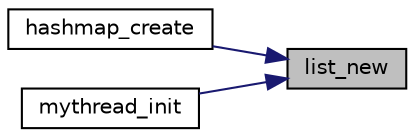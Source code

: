 digraph "list_new"
{
 // LATEX_PDF_SIZE
  edge [fontname="Helvetica",fontsize="10",labelfontname="Helvetica",labelfontsize="10"];
  node [fontname="Helvetica",fontsize="10",shape=record];
  rankdir="RL";
  Node1 [label="list_new",height=0.2,width=0.4,color="black", fillcolor="grey75", style="filled", fontcolor="black",tooltip="Initializes a new list."];
  Node1 -> Node2 [dir="back",color="midnightblue",fontsize="10",style="solid",fontname="Helvetica"];
  Node2 [label="hashmap_create",height=0.2,width=0.4,color="black", fillcolor="white", style="filled",URL="$hm_8c.html#a4daf13745d2c7e59baf9124b0cd98d46",tooltip="Initialize a hashmap."];
  Node1 -> Node3 [dir="back",color="midnightblue",fontsize="10",style="solid",fontname="Helvetica"];
  Node3 [label="mythread_init",height=0.2,width=0.4,color="black", fillcolor="white", style="filled",URL="$mythread_8c.html#a208f41a96703a668897f97f212bfaf52",tooltip="Initialize threads list."];
}
